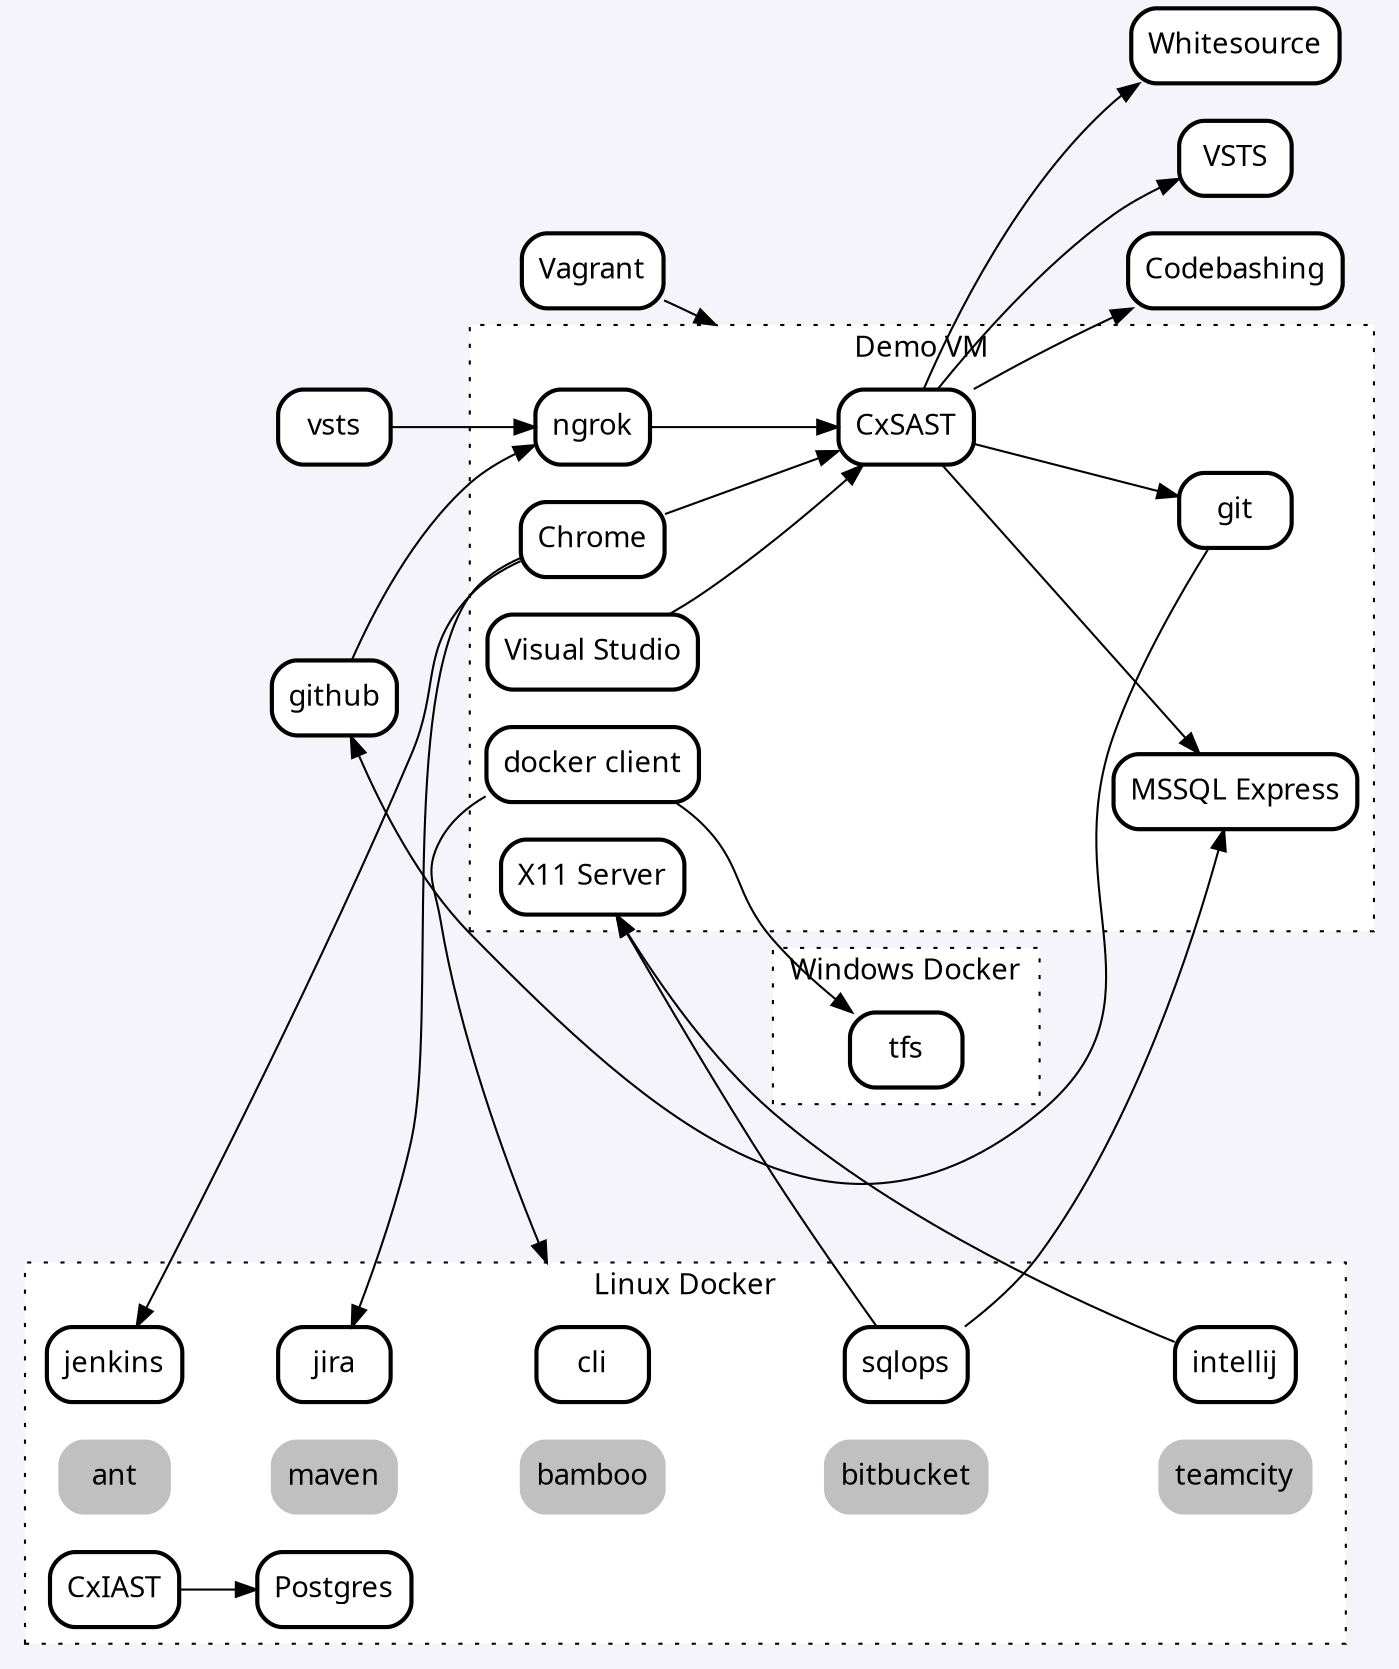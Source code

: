 # http://www.graphviz.org/content/cluster

digraph G {
      graph [center=1 rankdir=LR
    	compound=true
  	fontname="Noto" 
  	    bgcolor="#f4f4fa"
        style="dotted, filled"
        fillcolor="#FFFFFF"
  ]
  node [style="filled,rounded" shape=box fillcolor="#FFFFFF" penwidth=2
          fontname="Noto" ]

CxSAST->Codebashing
CxSAST->Whitesource
CxSAST->VSTS
git->github
github->ngrok
vsts->ngrok
Vagrant->CxSAST [lhead=cluster_vm]

subgraph cluster_vm {
    fontname="Noto"
    label="Demo VM"
sql[label="MSSQL Express"]
vs[label="Visual Studio"]
x11[label="X11 Server"]
d [label="docker client"]
c [label="Chrome"]
ngrok->CxSAST
CxSAST->git
CxSAST->sql
c->CxSAST
vs->CxSAST
}


d->cli [lhead=cluster_docker]
d->tfs
c->jira
c->jenkins
sqlops -> x11
sqlops -> sql
intellij -> x11


subgraph cluster_docker{
    fontname="Noto"
    label="Linux Docker"
jenkins->jira->cli->sqlops->intellij [style=invis]
CxIAST->Postgres
subgraph cluster_todo{
    node [fillcolor=grey penwidth=0]
    label=""
    style="invis"
ant->maven->bamboo->bitbucket->teamcity [style=invis]
}
}

subgraph cluster_dockerW{
    label="Windows Docker"
    fontname="Noto"
    tfs
}

}